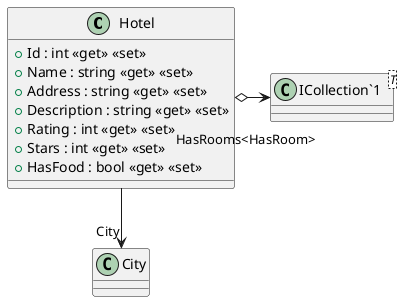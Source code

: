 @startuml
class Hotel {
    + Id : int <<get>> <<set>>
    + Name : string <<get>> <<set>>
    + Address : string <<get>> <<set>>
    + Description : string <<get>> <<set>>
    + Rating : int <<get>> <<set>>
    + Stars : int <<get>> <<set>>
    + HasFood : bool <<get>> <<set>>
}
class "ICollection`1"<T> {
}
Hotel --> "City" City
Hotel o-> "HasRooms<HasRoom>" "ICollection`1"
@enduml
